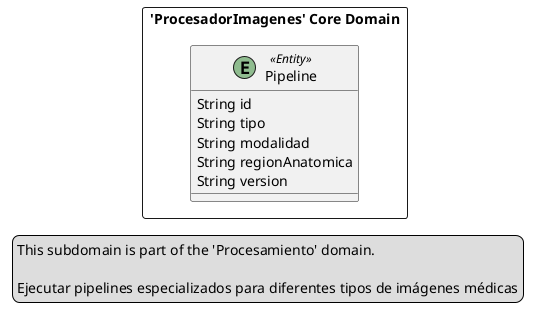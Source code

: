 @startuml

skinparam componentStyle uml2

package "'ProcesadorImagenes' Core Domain" <<Rectangle>> {
	class Pipeline <<(E,DarkSeaGreen) Entity>> {
		String id
		String tipo
		String modalidad
		String regionAnatomica
		String version
	}
}
legend left
  This subdomain is part of the 'Procesamiento' domain.

  Ejecutar pipelines especializados para diferentes tipos de imágenes médicas
end legend


@enduml
